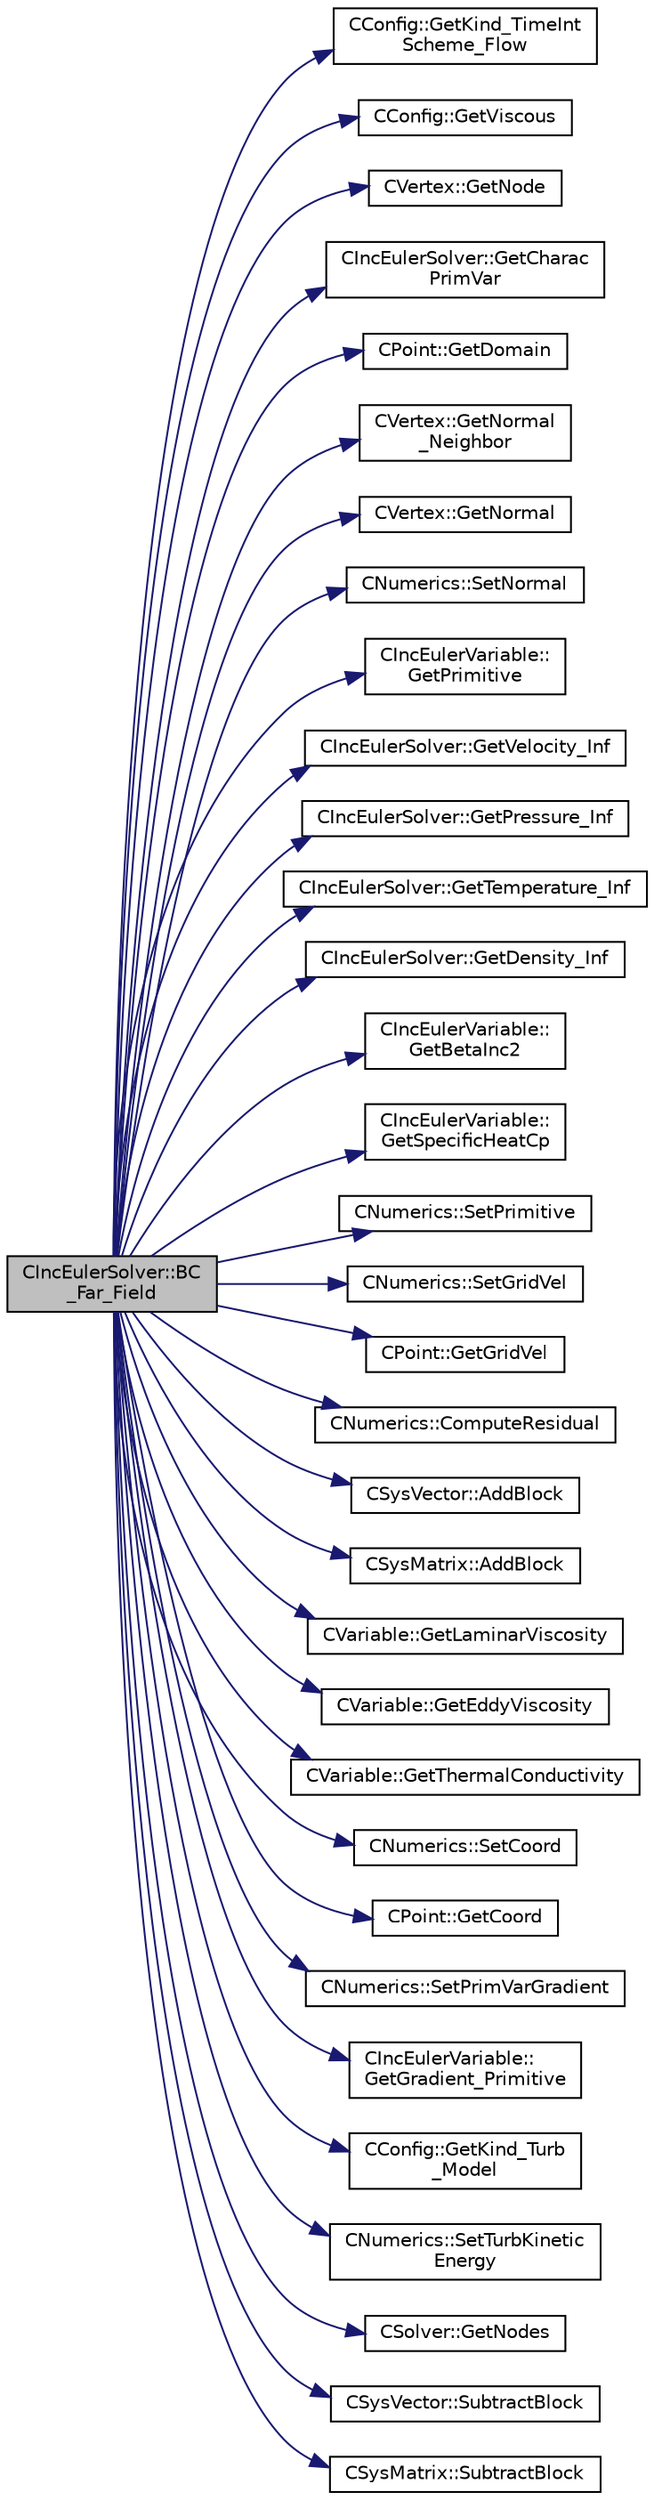 digraph "CIncEulerSolver::BC_Far_Field"
{
  edge [fontname="Helvetica",fontsize="10",labelfontname="Helvetica",labelfontsize="10"];
  node [fontname="Helvetica",fontsize="10",shape=record];
  rankdir="LR";
  Node347 [label="CIncEulerSolver::BC\l_Far_Field",height=0.2,width=0.4,color="black", fillcolor="grey75", style="filled", fontcolor="black"];
  Node347 -> Node348 [color="midnightblue",fontsize="10",style="solid",fontname="Helvetica"];
  Node348 [label="CConfig::GetKind_TimeInt\lScheme_Flow",height=0.2,width=0.4,color="black", fillcolor="white", style="filled",URL="$class_c_config.html#a20e5fd7b43cfd2bf2bcf5137f12bc635",tooltip="Get the kind of integration scheme (explicit or implicit) for the flow equations. ..."];
  Node347 -> Node349 [color="midnightblue",fontsize="10",style="solid",fontname="Helvetica"];
  Node349 [label="CConfig::GetViscous",height=0.2,width=0.4,color="black", fillcolor="white", style="filled",URL="$class_c_config.html#a2e9af0bd3e1f5ed865e81b627e94a662",tooltip="Determines if problem is viscous. "];
  Node347 -> Node350 [color="midnightblue",fontsize="10",style="solid",fontname="Helvetica"];
  Node350 [label="CVertex::GetNode",height=0.2,width=0.4,color="black", fillcolor="white", style="filled",URL="$class_c_vertex.html#a95c513bf927464157ed96b6c79779a1f",tooltip="Get the node of the vertex. "];
  Node347 -> Node351 [color="midnightblue",fontsize="10",style="solid",fontname="Helvetica"];
  Node351 [label="CIncEulerSolver::GetCharac\lPrimVar",height=0.2,width=0.4,color="black", fillcolor="white", style="filled",URL="$class_c_inc_euler_solver.html#ab856e9c1b827a52d96ae38e1bbd3512e",tooltip="Value of the characteristic variables at the boundaries. "];
  Node347 -> Node352 [color="midnightblue",fontsize="10",style="solid",fontname="Helvetica"];
  Node352 [label="CPoint::GetDomain",height=0.2,width=0.4,color="black", fillcolor="white", style="filled",URL="$class_c_point.html#a1d7e22a60d4cfef356af1cba2bab3e55",tooltip="For parallel computation, its indicates if a point must be computed or not. "];
  Node347 -> Node353 [color="midnightblue",fontsize="10",style="solid",fontname="Helvetica"];
  Node353 [label="CVertex::GetNormal\l_Neighbor",height=0.2,width=0.4,color="black", fillcolor="white", style="filled",URL="$class_c_vertex.html#a8d2bce3a6ee62007179e688dc2b9b182",tooltip="Get the value of the closest neighbor. "];
  Node347 -> Node354 [color="midnightblue",fontsize="10",style="solid",fontname="Helvetica"];
  Node354 [label="CVertex::GetNormal",height=0.2,width=0.4,color="black", fillcolor="white", style="filled",URL="$class_c_vertex.html#a0d289163c6f3384822fcb9ae86fc1c39",tooltip="Copy the the normal vector of a face. "];
  Node347 -> Node355 [color="midnightblue",fontsize="10",style="solid",fontname="Helvetica"];
  Node355 [label="CNumerics::SetNormal",height=0.2,width=0.4,color="black", fillcolor="white", style="filled",URL="$class_c_numerics.html#a41903d97957f351cd9ee63ca404985b1",tooltip="Set the value of the normal vector to the face between two points. "];
  Node347 -> Node356 [color="midnightblue",fontsize="10",style="solid",fontname="Helvetica"];
  Node356 [label="CIncEulerVariable::\lGetPrimitive",height=0.2,width=0.4,color="black", fillcolor="white", style="filled",URL="$class_c_inc_euler_variable.html#af3063f74dadcaaacbe9f9d39fbf897ac",tooltip="Get the primitive variables. "];
  Node347 -> Node357 [color="midnightblue",fontsize="10",style="solid",fontname="Helvetica"];
  Node357 [label="CIncEulerSolver::GetVelocity_Inf",height=0.2,width=0.4,color="black", fillcolor="white", style="filled",URL="$class_c_inc_euler_solver.html#a31b3bb059712e0b78c3062adf7138e6d",tooltip="Get the velocity at the infinity. "];
  Node347 -> Node358 [color="midnightblue",fontsize="10",style="solid",fontname="Helvetica"];
  Node358 [label="CIncEulerSolver::GetPressure_Inf",height=0.2,width=0.4,color="black", fillcolor="white", style="filled",URL="$class_c_inc_euler_solver.html#ad68c7257d583a907c5f513985a26670c",tooltip="Compute the pressure at the infinity. "];
  Node347 -> Node359 [color="midnightblue",fontsize="10",style="solid",fontname="Helvetica"];
  Node359 [label="CIncEulerSolver::GetTemperature_Inf",height=0.2,width=0.4,color="black", fillcolor="white", style="filled",URL="$class_c_inc_euler_solver.html#abe50a594dba19123ed8dfac12da2eb1c",tooltip="Get the temperature value at infinity. "];
  Node347 -> Node360 [color="midnightblue",fontsize="10",style="solid",fontname="Helvetica"];
  Node360 [label="CIncEulerSolver::GetDensity_Inf",height=0.2,width=0.4,color="black", fillcolor="white", style="filled",URL="$class_c_inc_euler_solver.html#ae729186f90f6d07ba48045f3c293a027",tooltip="Compute the density at the infinity. "];
  Node347 -> Node361 [color="midnightblue",fontsize="10",style="solid",fontname="Helvetica"];
  Node361 [label="CIncEulerVariable::\lGetBetaInc2",height=0.2,width=0.4,color="black", fillcolor="white", style="filled",URL="$class_c_inc_euler_variable.html#aadb29c1a48fc3c3209bbafc1dabae27c",tooltip="Get the value of beta squared for the incompressible flow. "];
  Node347 -> Node362 [color="midnightblue",fontsize="10",style="solid",fontname="Helvetica"];
  Node362 [label="CIncEulerVariable::\lGetSpecificHeatCp",height=0.2,width=0.4,color="black", fillcolor="white", style="filled",URL="$class_c_inc_euler_variable.html#aadff9ad2450ca12ecea825239db89d06",tooltip="Get the specific heat at constant P of the flow. "];
  Node347 -> Node363 [color="midnightblue",fontsize="10",style="solid",fontname="Helvetica"];
  Node363 [label="CNumerics::SetPrimitive",height=0.2,width=0.4,color="black", fillcolor="white", style="filled",URL="$class_c_numerics.html#af72b17d397adf09beed2e99e2daf895c",tooltip="Set the value of the primitive variables. "];
  Node347 -> Node364 [color="midnightblue",fontsize="10",style="solid",fontname="Helvetica"];
  Node364 [label="CNumerics::SetGridVel",height=0.2,width=0.4,color="black", fillcolor="white", style="filled",URL="$class_c_numerics.html#ae15b9e4ad2008444365109c434e24207",tooltip="Set the velocity of the computational grid. "];
  Node347 -> Node365 [color="midnightblue",fontsize="10",style="solid",fontname="Helvetica"];
  Node365 [label="CPoint::GetGridVel",height=0.2,width=0.4,color="black", fillcolor="white", style="filled",URL="$class_c_point.html#a62ec636f4a05ac578b582a053e8553f9",tooltip="Get the value of the grid velocity at the point. "];
  Node347 -> Node366 [color="midnightblue",fontsize="10",style="solid",fontname="Helvetica"];
  Node366 [label="CNumerics::ComputeResidual",height=0.2,width=0.4,color="black", fillcolor="white", style="filled",URL="$class_c_numerics.html#abe734316e0047f463f059fd77a281958",tooltip="Compute the numerical residual. "];
  Node347 -> Node367 [color="midnightblue",fontsize="10",style="solid",fontname="Helvetica"];
  Node367 [label="CSysVector::AddBlock",height=0.2,width=0.4,color="black", fillcolor="white", style="filled",URL="$class_c_sys_vector.html#acd4c36df2ea0b7ad473944cff9bf5d72",tooltip="Add val_residual to the residual. "];
  Node347 -> Node368 [color="midnightblue",fontsize="10",style="solid",fontname="Helvetica"];
  Node368 [label="CSysMatrix::AddBlock",height=0.2,width=0.4,color="black", fillcolor="white", style="filled",URL="$class_c_sys_matrix.html#a85def3109e5aa5307268ca830a8f6522",tooltip="Adds the specified block to the sparse matrix. "];
  Node347 -> Node369 [color="midnightblue",fontsize="10",style="solid",fontname="Helvetica"];
  Node369 [label="CVariable::GetLaminarViscosity",height=0.2,width=0.4,color="black", fillcolor="white", style="filled",URL="$class_c_variable.html#a0acbe55ca86de2c0205ae921193e9e95",tooltip="A virtual member. "];
  Node347 -> Node370 [color="midnightblue",fontsize="10",style="solid",fontname="Helvetica"];
  Node370 [label="CVariable::GetEddyViscosity",height=0.2,width=0.4,color="black", fillcolor="white", style="filled",URL="$class_c_variable.html#adae2e4228e113624b7ab1f9ab1a493c6",tooltip="A virtual member. "];
  Node347 -> Node371 [color="midnightblue",fontsize="10",style="solid",fontname="Helvetica"];
  Node371 [label="CVariable::GetThermalConductivity",height=0.2,width=0.4,color="black", fillcolor="white", style="filled",URL="$class_c_variable.html#a05aa9ee34c744629c72742c05ceab246",tooltip="A virtual member. "];
  Node347 -> Node372 [color="midnightblue",fontsize="10",style="solid",fontname="Helvetica"];
  Node372 [label="CNumerics::SetCoord",height=0.2,width=0.4,color="black", fillcolor="white", style="filled",URL="$class_c_numerics.html#a5fa1089c7228d6d49677a633bbe3c890",tooltip="Set coordinates of the points. "];
  Node347 -> Node373 [color="midnightblue",fontsize="10",style="solid",fontname="Helvetica"];
  Node373 [label="CPoint::GetCoord",height=0.2,width=0.4,color="black", fillcolor="white", style="filled",URL="$class_c_point.html#a95fe081d22e96e190cb3edcbf0d6525f",tooltip="Get the coordinates dor the control volume. "];
  Node347 -> Node374 [color="midnightblue",fontsize="10",style="solid",fontname="Helvetica"];
  Node374 [label="CNumerics::SetPrimVarGradient",height=0.2,width=0.4,color="black", fillcolor="white", style="filled",URL="$class_c_numerics.html#a22772ccb1c59b1267152d4cc9825a98a",tooltip="Set the gradient of the primitive variables. "];
  Node347 -> Node375 [color="midnightblue",fontsize="10",style="solid",fontname="Helvetica"];
  Node375 [label="CIncEulerVariable::\lGetGradient_Primitive",height=0.2,width=0.4,color="black", fillcolor="white", style="filled",URL="$class_c_inc_euler_variable.html#a6732935d0d77a7e11ad404766b031f94",tooltip="Get the value of the primitive variables gradient. "];
  Node347 -> Node376 [color="midnightblue",fontsize="10",style="solid",fontname="Helvetica"];
  Node376 [label="CConfig::GetKind_Turb\l_Model",height=0.2,width=0.4,color="black", fillcolor="white", style="filled",URL="$class_c_config.html#a40aaed07fc5844d505d2c0b7076594d7",tooltip="Get the kind of the turbulence model. "];
  Node347 -> Node377 [color="midnightblue",fontsize="10",style="solid",fontname="Helvetica"];
  Node377 [label="CNumerics::SetTurbKinetic\lEnergy",height=0.2,width=0.4,color="black", fillcolor="white", style="filled",URL="$class_c_numerics.html#adb60105707161f121e6c9d79a2c80284",tooltip="Set the turbulent kinetic energy. "];
  Node347 -> Node378 [color="midnightblue",fontsize="10",style="solid",fontname="Helvetica"];
  Node378 [label="CSolver::GetNodes",height=0.2,width=0.4,color="black", fillcolor="white", style="filled",URL="$class_c_solver.html#af3198e52a2ea377bb765647b5e697197",tooltip="Allow outside access to the nodes of the solver, containing conservatives, primitives, etc. "];
  Node347 -> Node379 [color="midnightblue",fontsize="10",style="solid",fontname="Helvetica"];
  Node379 [label="CSysVector::SubtractBlock",height=0.2,width=0.4,color="black", fillcolor="white", style="filled",URL="$class_c_sys_vector.html#a732b302ca148d38b442bfe7e096a81be",tooltip="Subtract val_residual to the residual. "];
  Node347 -> Node380 [color="midnightblue",fontsize="10",style="solid",fontname="Helvetica"];
  Node380 [label="CSysMatrix::SubtractBlock",height=0.2,width=0.4,color="black", fillcolor="white", style="filled",URL="$class_c_sys_matrix.html#af913d33707e948c30fff5a62773ef5c6",tooltip="Subtracts the specified block to the sparse matrix. "];
}

